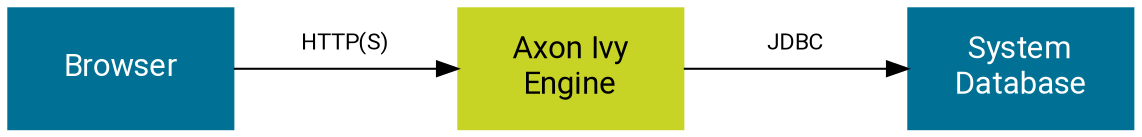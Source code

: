 digraph overview {
  layout=neato;
 
  node [shape=box, height="0.8", width="2", color="#007095", style=filled, fixedsize="true", margin=0, 
        fontname="Roboto,Helvetica Neue,Arial,sans-serif", fontcolor="white", fontsize=15
       ]; 
  
  /* nodes */
  browser [ label="Browser",           pos="0,0!", height="0.8", width="1.5"];
  engine [label="Axon Ivy\nEngine",    pos="3,0!", height="0.8", width="1.5", color="#C7D426", fontcolor="black"];
  systemdb [ label="System\nDatabase", pos="6,0!", height="0.8", width="1.5"]

  /* edges */
  browser -> engine;
  engine -> systemdb;

  /* edge labels */  
  browser_engine [ label="HTTP(S)\n \n ", pos="1.5,0!", width="1.7", height="0.8", shape=none, fillcolor=none, fontcolor="black", fontsize="11" ];
  engine_systemdb [ label="JDBC\n \n ",   pos="4.5,0!", width="1.7", height="0.8", shape=none, fillcolor=none, fontcolor="black", fontsize="11" ];
}

